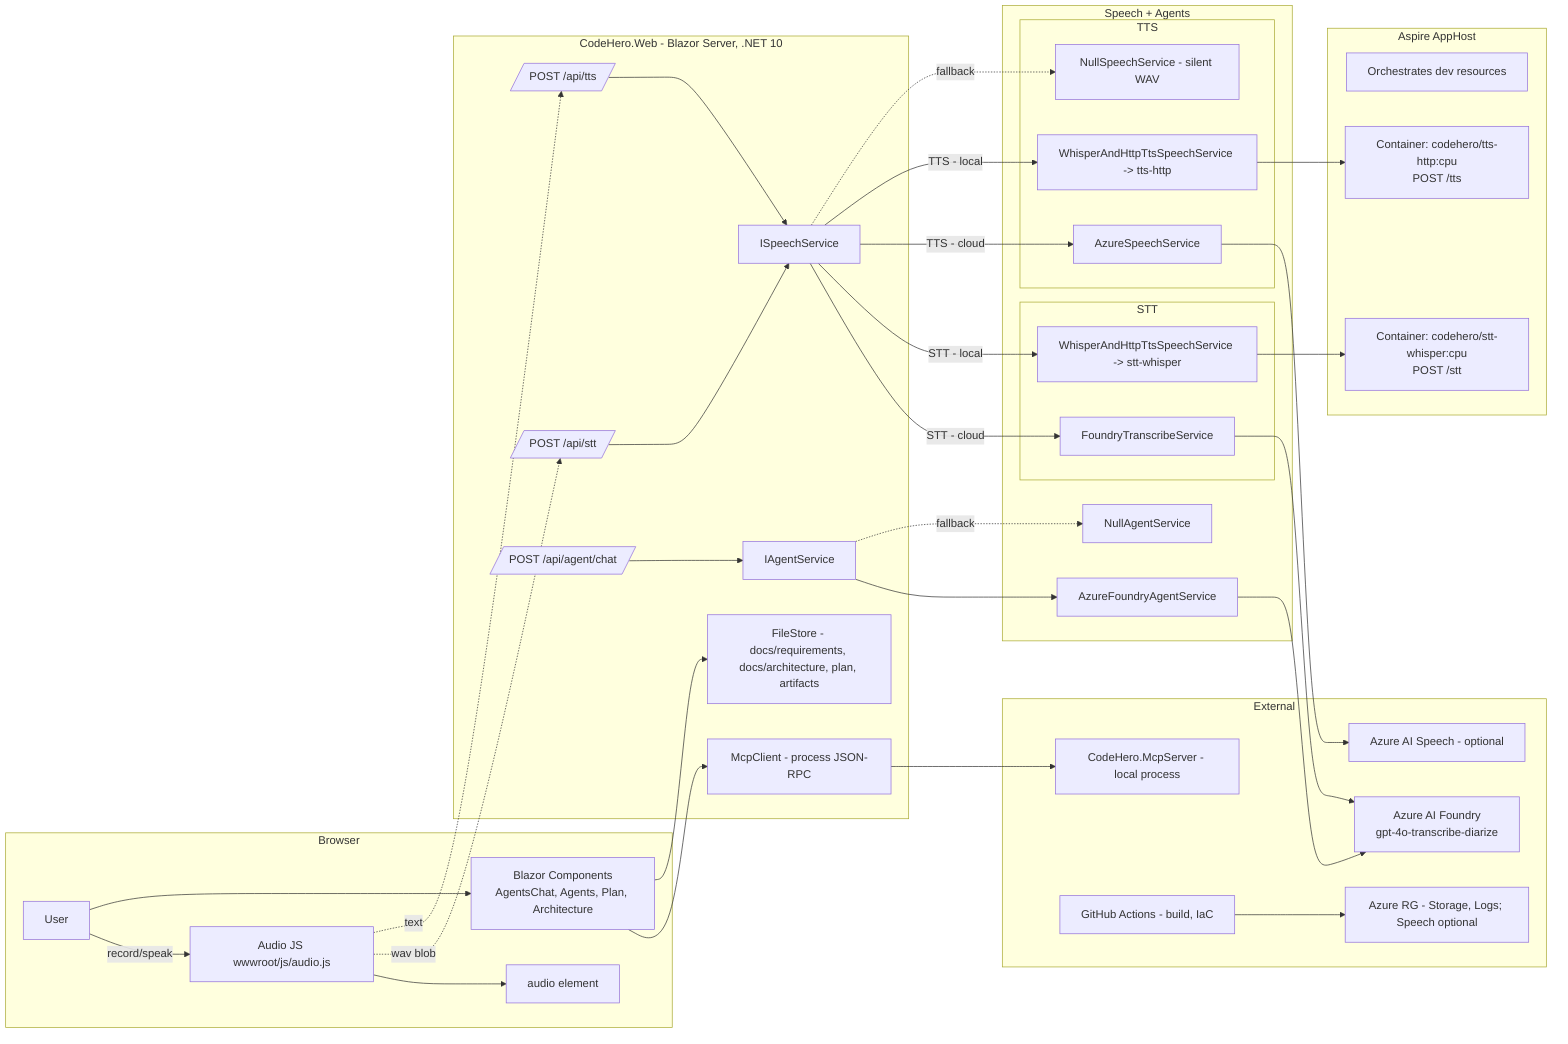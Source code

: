 %% High-level architecture (kept consistent with current code)
flowchart LR
  subgraph Browser
    U[User]
    JS[Audio JS wwwroot/js/audio.js]
    BZ[Blazor Components<br/>AgentsChat, Agents, Plan, Architecture]
    AU[audio element]
  end

  subgraph Server[CodeHero.Web - Blazor Server, .NET 10]
    EP1[/POST /api/stt/]
    EP2[/POST /api/tts/]
    EP3[/POST /api/agent/chat/]
    FS[FileStore - docs/requirements, docs/architecture, plan, artifacts]
    ISP[ISpeechService]
    AGS[IAgentService]
    MCPCLI[McpClient - process JSON-RPC]
  end

  subgraph Services[Speech + Agents]
    subgraph STT
      FSTT[FoundryTranscribeService]
      LSTT[WhisperAndHttpTtsSpeechService -> stt-whisper]
    end
    subgraph TTS
      ASTT[AzureSpeechService]
      HTTS[WhisperAndHttpTtsSpeechService -> tts-http]
      NULLTTS[NullSpeechService - silent WAV]
    end
    AGAZ[AzureFoundryAgentService]
    AGNULL[NullAgentService]
  end

  subgraph Infra[Aspire AppHost]
    APPHOST[Orchestrates dev resources]
    WSTT[Container: codehero/stt-whisper:cpu\nPOST /stt]
    WTTS[Container: codehero/tts-http:cpu\nPOST /tts]
  end

  subgraph External
    FOUND[Azure AI Foundry<br/>gpt-4o-transcribe-diarize]
    AZSP[Azure AI Speech - optional]
    MCP[CodeHero.McpServer - local process]
    GH[GitHub Actions - build, IaC]
    AZ[Azure RG - Storage, Logs; Speech optional]
  end

  U -->|record/speak| JS --> AU
  U --> BZ

  JS -. wav blob .-> EP1
  JS -. text .-> EP2
  BZ --> MCPCLI

  EP1 --> ISP
  EP2 --> ISP
  EP3 --> AGS

  ISP -->|STT - cloud| FSTT --> FOUND
  ISP -->|STT - local| LSTT --> WSTT
  ISP -->|TTS - cloud| ASTT --> AZSP
  ISP -->|TTS - local| HTTS --> WTTS
  ISP -.fallback.-> NULLTTS

  AGS --> AGAZ --> FOUND
  AGS -.fallback.-> AGNULL

  MCPCLI --> MCP
  BZ --> FS
  GH --> AZ